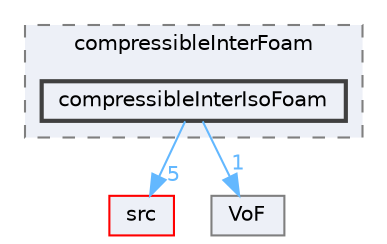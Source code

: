 digraph "applications/solvers/multiphase/compressibleInterFoam/compressibleInterIsoFoam"
{
 // LATEX_PDF_SIZE
  bgcolor="transparent";
  edge [fontname=Helvetica,fontsize=10,labelfontname=Helvetica,labelfontsize=10];
  node [fontname=Helvetica,fontsize=10,shape=box,height=0.2,width=0.4];
  compound=true
  subgraph clusterdir_fb05bcc430bbe51efa429e7fa7725607 {
    graph [ bgcolor="#edf0f7", pencolor="grey50", label="compressibleInterFoam", fontname=Helvetica,fontsize=10 style="filled,dashed", URL="dir_fb05bcc430bbe51efa429e7fa7725607.html",tooltip=""]
  dir_b796db4ea895ef0c262fd0e3fc62f885 [label="compressibleInterIsoFoam", fillcolor="#edf0f7", color="grey25", style="filled,bold", URL="dir_b796db4ea895ef0c262fd0e3fc62f885.html",tooltip=""];
  }
  dir_68267d1309a1af8e8297ef4c3efbcdba [label="src", fillcolor="#edf0f7", color="red", style="filled", URL="dir_68267d1309a1af8e8297ef4c3efbcdba.html",tooltip=""];
  dir_cfe487b9a1ffbcf0a88127011618677b [label="VoF", fillcolor="#edf0f7", color="grey50", style="filled", URL="dir_cfe487b9a1ffbcf0a88127011618677b.html",tooltip=""];
  dir_b796db4ea895ef0c262fd0e3fc62f885->dir_68267d1309a1af8e8297ef4c3efbcdba [headlabel="5", labeldistance=1.5 headhref="dir_000592_003729.html" href="dir_000592_003729.html" color="steelblue1" fontcolor="steelblue1"];
  dir_b796db4ea895ef0c262fd0e3fc62f885->dir_cfe487b9a1ffbcf0a88127011618677b [headlabel="1", labeldistance=1.5 headhref="dir_000592_004288.html" href="dir_000592_004288.html" color="steelblue1" fontcolor="steelblue1"];
}

